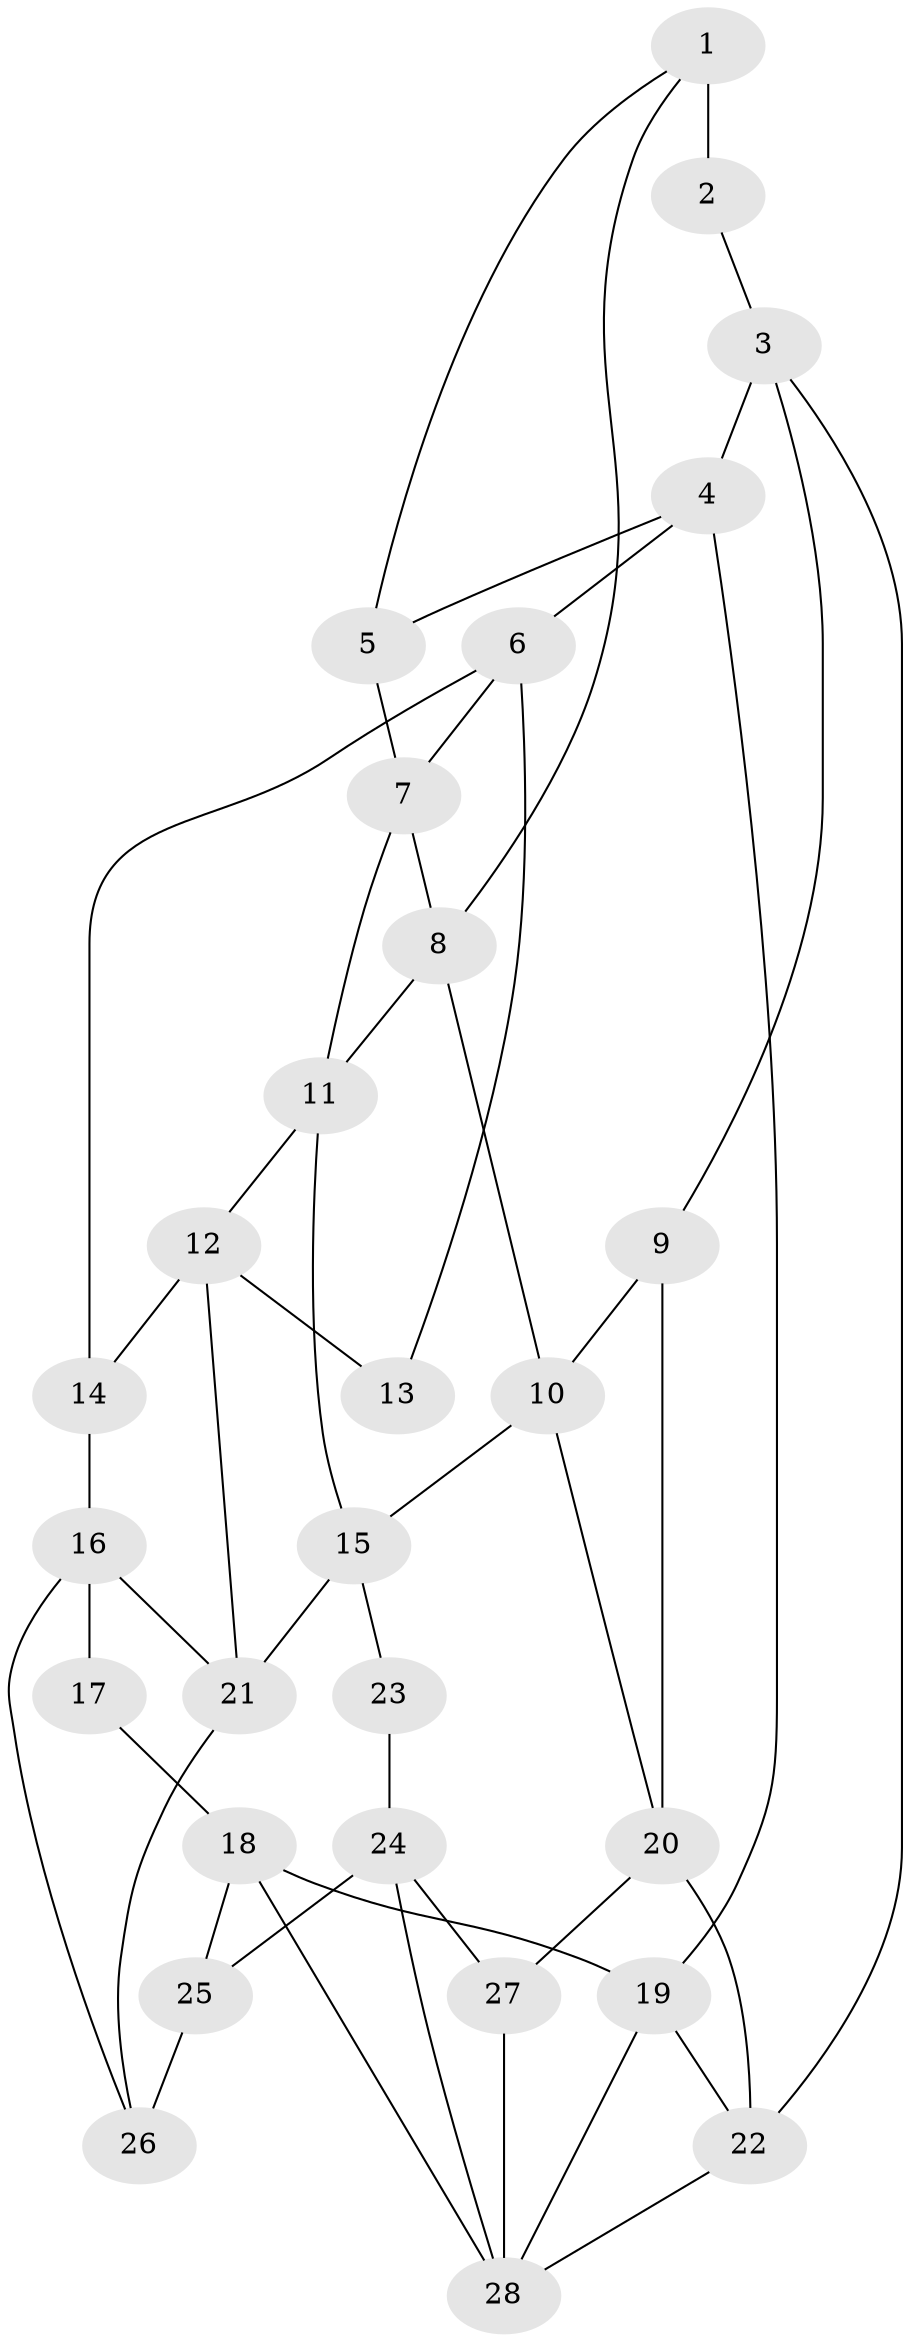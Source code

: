 // original degree distribution, {3: 0.044444444444444446, 6: 0.24444444444444444, 5: 0.4888888888888889, 4: 0.2222222222222222}
// Generated by graph-tools (version 1.1) at 2025/54/03/04/25 22:54:37]
// undirected, 28 vertices, 49 edges
graph export_dot {
  node [color=gray90,style=filled];
  1;
  2;
  3;
  4;
  5;
  6;
  7;
  8;
  9;
  10;
  11;
  12;
  13;
  14;
  15;
  16;
  17;
  18;
  19;
  20;
  21;
  22;
  23;
  24;
  25;
  26;
  27;
  28;
  1 -- 2 [weight=3.0];
  1 -- 5 [weight=1.0];
  1 -- 8 [weight=1.0];
  2 -- 3 [weight=1.0];
  3 -- 4 [weight=1.0];
  3 -- 9 [weight=1.0];
  3 -- 22 [weight=1.0];
  4 -- 5 [weight=1.0];
  4 -- 6 [weight=1.0];
  4 -- 19 [weight=1.0];
  5 -- 7 [weight=2.0];
  6 -- 7 [weight=2.0];
  6 -- 13 [weight=1.0];
  6 -- 14 [weight=1.0];
  7 -- 8 [weight=1.0];
  7 -- 11 [weight=1.0];
  8 -- 10 [weight=2.0];
  8 -- 11 [weight=1.0];
  9 -- 10 [weight=1.0];
  9 -- 20 [weight=2.0];
  10 -- 15 [weight=1.0];
  10 -- 20 [weight=1.0];
  11 -- 12 [weight=1.0];
  11 -- 15 [weight=1.0];
  12 -- 13 [weight=2.0];
  12 -- 14 [weight=1.0];
  12 -- 21 [weight=2.0];
  14 -- 16 [weight=2.0];
  15 -- 21 [weight=2.0];
  15 -- 23 [weight=2.0];
  16 -- 17 [weight=2.0];
  16 -- 21 [weight=1.0];
  16 -- 26 [weight=1.0];
  17 -- 18 [weight=1.0];
  18 -- 19 [weight=2.0];
  18 -- 25 [weight=1.0];
  18 -- 28 [weight=1.0];
  19 -- 22 [weight=2.0];
  19 -- 28 [weight=1.0];
  20 -- 22 [weight=2.0];
  20 -- 27 [weight=1.0];
  21 -- 26 [weight=1.0];
  22 -- 28 [weight=1.0];
  23 -- 24 [weight=2.0];
  24 -- 25 [weight=2.0];
  24 -- 27 [weight=1.0];
  24 -- 28 [weight=1.0];
  25 -- 26 [weight=2.0];
  27 -- 28 [weight=1.0];
}
